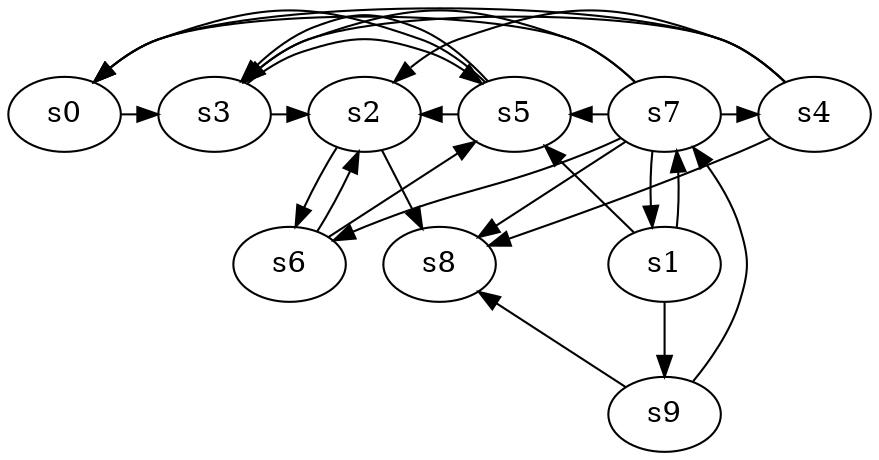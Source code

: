 digraph game_0692_complex_10 {
    s0 [name="s0", player=1];
    s1 [name="s1", player=1, target=1];
    s2 [name="s2", player=1];
    s3 [name="s3", player=1];
    s4 [name="s4", player=0];
    s5 [name="s5", player=1];
    s6 [name="s6", player=0, target=1];
    s7 [name="s7", player=1];
    s8 [name="s8", player=1];
    s9 [name="s9", player=0];

    s0 -> s3 [constraint="time % 4 == 3 && time % 5 == 0"];
    s1 -> s5 [constraint="time == 0 || time == 10"];
    s1 -> s7 [constraint="time == 5 || time == 20"];
    s1 -> s9;
    s2 -> s6;
    s2 -> s8;
    s3 -> s2 [constraint="time % 4 == 1"];
    s3 -> s5 [constraint="!(time % 5 == 2)"];
    s4 -> s0 [constraint="time % 4 == 2"];
    s4 -> s2 [constraint="time % 5 == 0"];
    s4 -> s3 [constraint="time % 3 == 0 || time % 5 == 2"];
    s4 -> s8 [constraint="time % 5 == 3 || time % 2 == 1"];
    s5 -> s0 [constraint="time == 3 || time == 8 || time == 11 || time == 13"];
    s5 -> s2 [constraint="!(time % 3 == 2)"];
    s5 -> s3 [constraint="time % 3 == 1 || time % 4 == 2"];
    s6 -> s2 [constraint="!(time % 6 == 2)"];
    s6 -> s5 [constraint="time % 2 == 1 && time % 5 == 1"];
    s7 -> s0 [constraint="time % 5 == 1"];
    s7 -> s1;
    s7 -> s3 [constraint="time % 3 == 0 && time % 5 == 4"];
    s7 -> s4 [constraint="time % 5 == 3 || time % 2 == 0"];
    s7 -> s5 [constraint="!(time % 4 == 3)"];
    s7 -> s6 [constraint="time % 4 == 1"];
    s7 -> s8 [constraint="time % 6 == 5"];
    s9 -> s7 [constraint="time % 8 == 6"];
    s9 -> s8 [constraint="time == 2 || time == 5 || time == 6 || time == 12 || time == 14"];
}
